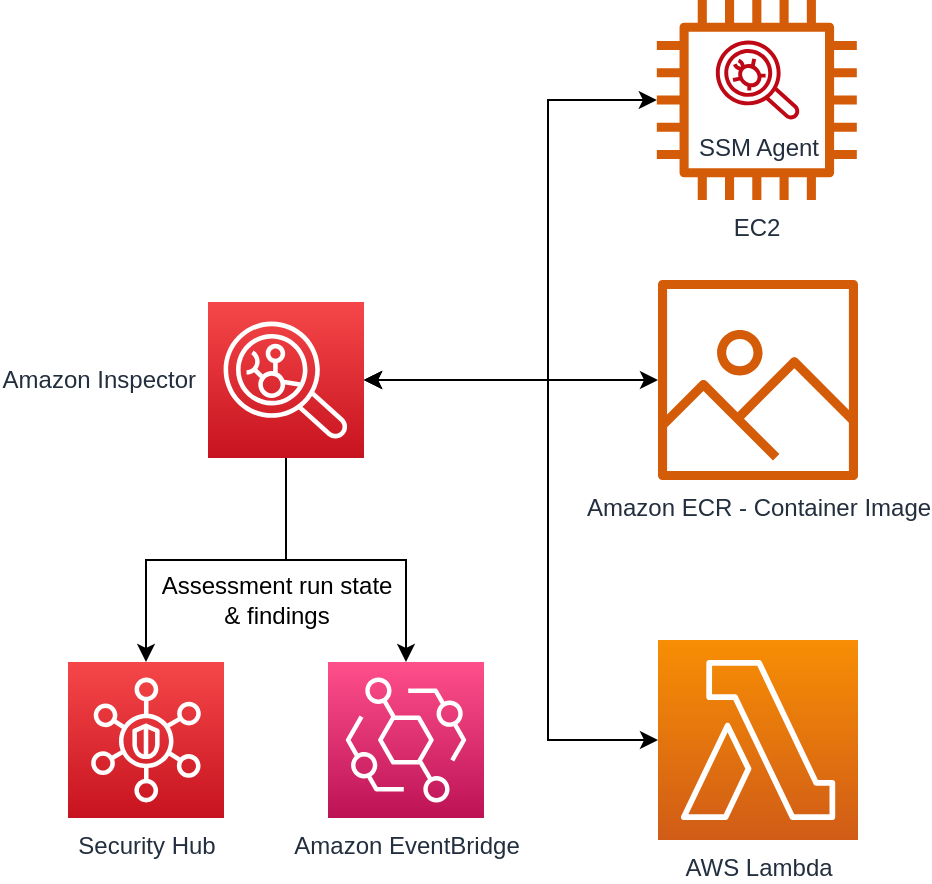 <mxfile version="21.5.1" type="device">
  <diagram name="Page-1" id="CqjCm79EOEcc8IKgRvZ_">
    <mxGraphModel dx="778" dy="831" grid="1" gridSize="10" guides="1" tooltips="1" connect="1" arrows="1" fold="1" page="1" pageScale="1" pageWidth="827" pageHeight="1169" math="0" shadow="0">
      <root>
        <mxCell id="0" />
        <mxCell id="1" parent="0" />
        <mxCell id="5tocRvv0q8sCK_NaO1C3-10" value="EC2" style="sketch=0;outlineConnect=0;fontColor=#232F3E;gradientColor=none;fillColor=#D45B07;strokeColor=none;dashed=0;verticalLabelPosition=bottom;verticalAlign=top;align=center;html=1;fontSize=12;fontStyle=0;aspect=fixed;pointerEvents=1;shape=mxgraph.aws4.instance2;" vertex="1" parent="1">
          <mxGeometry x="744.41" y="200" width="100" height="100" as="geometry" />
        </mxCell>
        <mxCell id="5tocRvv0q8sCK_NaO1C3-11" style="edgeStyle=orthogonalEdgeStyle;rounded=0;orthogonalLoop=1;jettySize=auto;html=1;startArrow=classic;startFill=1;" edge="1" parent="1" source="5tocRvv0q8sCK_NaO1C3-1" target="5tocRvv0q8sCK_NaO1C3-4">
          <mxGeometry relative="1" as="geometry" />
        </mxCell>
        <mxCell id="5tocRvv0q8sCK_NaO1C3-12" style="edgeStyle=orthogonalEdgeStyle;rounded=0;orthogonalLoop=1;jettySize=auto;html=1;startArrow=classic;startFill=1;" edge="1" parent="1" source="5tocRvv0q8sCK_NaO1C3-1" target="5tocRvv0q8sCK_NaO1C3-10">
          <mxGeometry relative="1" as="geometry">
            <Array as="points">
              <mxPoint x="690" y="390" />
              <mxPoint x="690" y="250" />
            </Array>
          </mxGeometry>
        </mxCell>
        <mxCell id="5tocRvv0q8sCK_NaO1C3-13" style="edgeStyle=orthogonalEdgeStyle;rounded=0;orthogonalLoop=1;jettySize=auto;html=1;entryX=0;entryY=0.5;entryDx=0;entryDy=0;entryPerimeter=0;startArrow=classic;startFill=1;" edge="1" parent="1" source="5tocRvv0q8sCK_NaO1C3-1" target="5tocRvv0q8sCK_NaO1C3-2">
          <mxGeometry relative="1" as="geometry">
            <Array as="points">
              <mxPoint x="690" y="390" />
              <mxPoint x="690" y="570" />
            </Array>
          </mxGeometry>
        </mxCell>
        <mxCell id="5tocRvv0q8sCK_NaO1C3-14" style="edgeStyle=orthogonalEdgeStyle;rounded=0;orthogonalLoop=1;jettySize=auto;html=1;" edge="1" parent="1" source="5tocRvv0q8sCK_NaO1C3-1" target="5tocRvv0q8sCK_NaO1C3-5">
          <mxGeometry relative="1" as="geometry" />
        </mxCell>
        <mxCell id="5tocRvv0q8sCK_NaO1C3-15" style="edgeStyle=orthogonalEdgeStyle;rounded=0;orthogonalLoop=1;jettySize=auto;html=1;" edge="1" parent="1" source="5tocRvv0q8sCK_NaO1C3-1" target="5tocRvv0q8sCK_NaO1C3-6">
          <mxGeometry relative="1" as="geometry" />
        </mxCell>
        <mxCell id="5tocRvv0q8sCK_NaO1C3-1" value="Amazon Inspector" style="sketch=0;points=[[0,0,0],[0.25,0,0],[0.5,0,0],[0.75,0,0],[1,0,0],[0,1,0],[0.25,1,0],[0.5,1,0],[0.75,1,0],[1,1,0],[0,0.25,0],[0,0.5,0],[0,0.75,0],[1,0.25,0],[1,0.5,0],[1,0.75,0]];outlineConnect=0;fontColor=#232F3E;gradientColor=#F54749;gradientDirection=north;fillColor=#C7131F;strokeColor=#ffffff;dashed=0;verticalLabelPosition=middle;verticalAlign=middle;align=right;html=1;fontSize=12;fontStyle=0;aspect=fixed;shape=mxgraph.aws4.resourceIcon;resIcon=mxgraph.aws4.inspector;labelPosition=left;spacingRight=5;" vertex="1" parent="1">
          <mxGeometry x="520" y="351" width="78" height="78" as="geometry" />
        </mxCell>
        <mxCell id="5tocRvv0q8sCK_NaO1C3-2" value="AWS Lambda" style="sketch=0;points=[[0,0,0],[0.25,0,0],[0.5,0,0],[0.75,0,0],[1,0,0],[0,1,0],[0.25,1,0],[0.5,1,0],[0.75,1,0],[1,1,0],[0,0.25,0],[0,0.5,0],[0,0.75,0],[1,0.25,0],[1,0.5,0],[1,0.75,0]];outlineConnect=0;fontColor=#232F3E;gradientColor=#F78E04;gradientDirection=north;fillColor=#D05C17;strokeColor=#ffffff;dashed=0;verticalLabelPosition=bottom;verticalAlign=top;align=center;html=1;fontSize=12;fontStyle=0;aspect=fixed;shape=mxgraph.aws4.resourceIcon;resIcon=mxgraph.aws4.lambda;" vertex="1" parent="1">
          <mxGeometry x="745.0" y="520" width="100" height="100" as="geometry" />
        </mxCell>
        <mxCell id="5tocRvv0q8sCK_NaO1C3-3" value="SSM Agent" style="sketch=0;outlineConnect=0;fontColor=#232F3E;gradientColor=none;fillColor=#BF0816;strokeColor=none;dashed=0;verticalLabelPosition=bottom;verticalAlign=top;align=center;html=1;fontSize=12;fontStyle=0;aspect=fixed;pointerEvents=1;shape=mxgraph.aws4.agent;" vertex="1" parent="1">
          <mxGeometry x="773.92" y="220" width="42.16" height="40" as="geometry" />
        </mxCell>
        <mxCell id="5tocRvv0q8sCK_NaO1C3-4" value="Amazon ECR - Container Image" style="sketch=0;outlineConnect=0;fontColor=#232F3E;gradientColor=none;fillColor=#D45B07;strokeColor=none;dashed=0;verticalLabelPosition=bottom;verticalAlign=top;align=center;html=1;fontSize=12;fontStyle=0;aspect=fixed;pointerEvents=1;shape=mxgraph.aws4.container_registry_image;" vertex="1" parent="1">
          <mxGeometry x="745" y="340" width="100" height="100" as="geometry" />
        </mxCell>
        <mxCell id="5tocRvv0q8sCK_NaO1C3-5" value="Security Hub" style="sketch=0;points=[[0,0,0],[0.25,0,0],[0.5,0,0],[0.75,0,0],[1,0,0],[0,1,0],[0.25,1,0],[0.5,1,0],[0.75,1,0],[1,1,0],[0,0.25,0],[0,0.5,0],[0,0.75,0],[1,0.25,0],[1,0.5,0],[1,0.75,0]];outlineConnect=0;fontColor=#232F3E;gradientColor=#F54749;gradientDirection=north;fillColor=#C7131F;strokeColor=#ffffff;dashed=0;verticalLabelPosition=bottom;verticalAlign=top;align=center;html=1;fontSize=12;fontStyle=0;aspect=fixed;shape=mxgraph.aws4.resourceIcon;resIcon=mxgraph.aws4.security_hub;" vertex="1" parent="1">
          <mxGeometry x="450" y="531" width="78" height="78" as="geometry" />
        </mxCell>
        <mxCell id="5tocRvv0q8sCK_NaO1C3-6" value="Amazon EventBridge" style="sketch=0;points=[[0,0,0],[0.25,0,0],[0.5,0,0],[0.75,0,0],[1,0,0],[0,1,0],[0.25,1,0],[0.5,1,0],[0.75,1,0],[1,1,0],[0,0.25,0],[0,0.5,0],[0,0.75,0],[1,0.25,0],[1,0.5,0],[1,0.75,0]];outlineConnect=0;fontColor=#232F3E;gradientColor=#FF4F8B;gradientDirection=north;fillColor=#BC1356;strokeColor=#ffffff;dashed=0;verticalLabelPosition=bottom;verticalAlign=top;align=center;html=1;fontSize=12;fontStyle=0;aspect=fixed;shape=mxgraph.aws4.resourceIcon;resIcon=mxgraph.aws4.eventbridge;" vertex="1" parent="1">
          <mxGeometry x="580" y="531" width="78" height="78" as="geometry" />
        </mxCell>
        <mxCell id="5tocRvv0q8sCK_NaO1C3-16" value="Assessment run state&lt;br&gt;&amp;amp; findings" style="text;html=1;align=center;verticalAlign=middle;resizable=0;points=[];autosize=1;strokeColor=none;fillColor=none;" vertex="1" parent="1">
          <mxGeometry x="484" y="480" width="140" height="40" as="geometry" />
        </mxCell>
      </root>
    </mxGraphModel>
  </diagram>
</mxfile>
